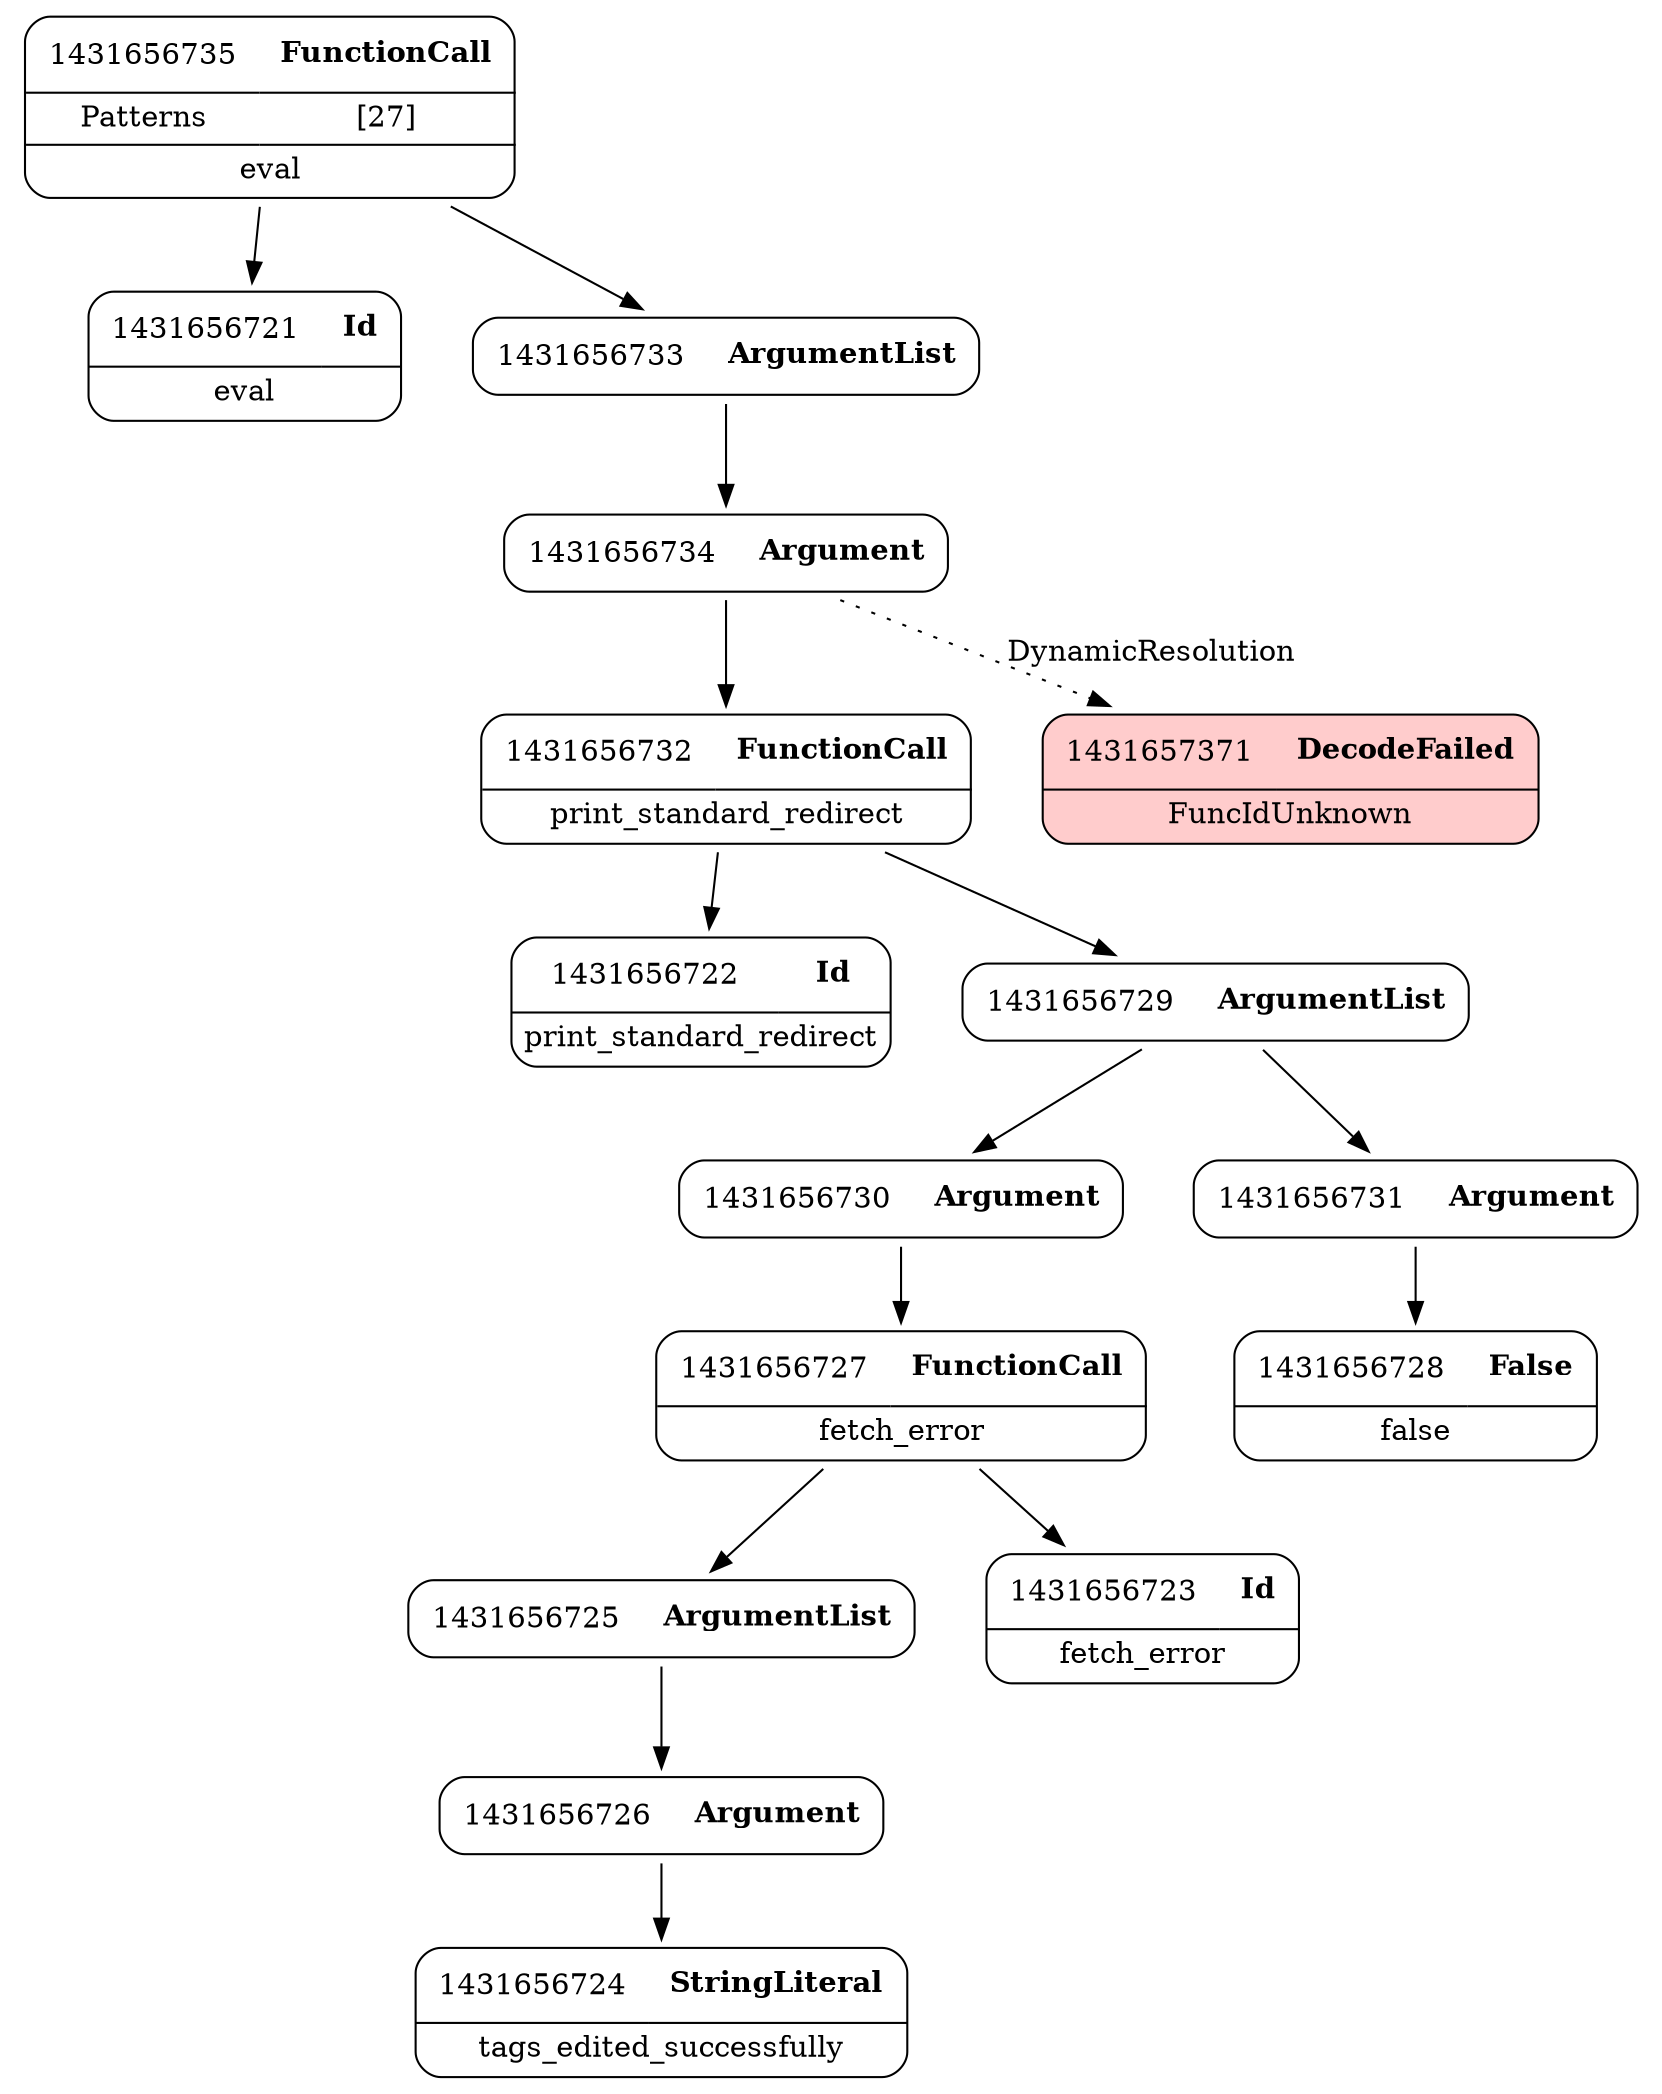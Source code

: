 digraph ast {
node [shape=none];
1431656725 [label=<<TABLE border='1' cellspacing='0' cellpadding='10' style='rounded' ><TR><TD border='0'>1431656725</TD><TD border='0'><B>ArgumentList</B></TD></TR></TABLE>>];
1431656725 -> 1431656726 [weight=2];
1431656724 [label=<<TABLE border='1' cellspacing='0' cellpadding='10' style='rounded' ><TR><TD border='0'>1431656724</TD><TD border='0'><B>StringLiteral</B></TD></TR><HR/><TR><TD border='0' cellpadding='5' colspan='2'>tags_edited_successfully</TD></TR></TABLE>>];
1431656727 [label=<<TABLE border='1' cellspacing='0' cellpadding='10' style='rounded' ><TR><TD border='0'>1431656727</TD><TD border='0'><B>FunctionCall</B></TD></TR><HR/><TR><TD border='0' cellpadding='5' colspan='2'>fetch_error</TD></TR></TABLE>>];
1431656727 -> 1431656723 [weight=2];
1431656727 -> 1431656725 [weight=2];
1431656726 [label=<<TABLE border='1' cellspacing='0' cellpadding='10' style='rounded' ><TR><TD border='0'>1431656726</TD><TD border='0'><B>Argument</B></TD></TR></TABLE>>];
1431656726 -> 1431656724 [weight=2];
1431656721 [label=<<TABLE border='1' cellspacing='0' cellpadding='10' style='rounded' ><TR><TD border='0'>1431656721</TD><TD border='0'><B>Id</B></TD></TR><HR/><TR><TD border='0' cellpadding='5' colspan='2'>eval</TD></TR></TABLE>>];
1431656723 [label=<<TABLE border='1' cellspacing='0' cellpadding='10' style='rounded' ><TR><TD border='0'>1431656723</TD><TD border='0'><B>Id</B></TD></TR><HR/><TR><TD border='0' cellpadding='5' colspan='2'>fetch_error</TD></TR></TABLE>>];
1431656722 [label=<<TABLE border='1' cellspacing='0' cellpadding='10' style='rounded' ><TR><TD border='0'>1431656722</TD><TD border='0'><B>Id</B></TD></TR><HR/><TR><TD border='0' cellpadding='5' colspan='2'>print_standard_redirect</TD></TR></TABLE>>];
1431656733 [label=<<TABLE border='1' cellspacing='0' cellpadding='10' style='rounded' ><TR><TD border='0'>1431656733</TD><TD border='0'><B>ArgumentList</B></TD></TR></TABLE>>];
1431656733 -> 1431656734 [weight=2];
1431656732 [label=<<TABLE border='1' cellspacing='0' cellpadding='10' style='rounded' ><TR><TD border='0'>1431656732</TD><TD border='0'><B>FunctionCall</B></TD></TR><HR/><TR><TD border='0' cellpadding='5' colspan='2'>print_standard_redirect</TD></TR></TABLE>>];
1431656732 -> 1431656722 [weight=2];
1431656732 -> 1431656729 [weight=2];
1431656735 [label=<<TABLE border='1' cellspacing='0' cellpadding='10' style='rounded' ><TR><TD border='0'>1431656735</TD><TD border='0'><B>FunctionCall</B></TD></TR><HR/><TR><TD border='0' cellpadding='5'>Patterns</TD><TD border='0' cellpadding='5'>[27]</TD></TR><HR/><TR><TD border='0' cellpadding='5' colspan='2'>eval</TD></TR></TABLE>>];
1431656735 -> 1431656721 [weight=2];
1431656735 -> 1431656733 [weight=2];
1431656734 [label=<<TABLE border='1' cellspacing='0' cellpadding='10' style='rounded' ><TR><TD border='0'>1431656734</TD><TD border='0'><B>Argument</B></TD></TR></TABLE>>];
1431656734 -> 1431656732 [weight=2];
1431656734 -> 1431657371 [style=dotted,label=DynamicResolution];
1431656729 [label=<<TABLE border='1' cellspacing='0' cellpadding='10' style='rounded' ><TR><TD border='0'>1431656729</TD><TD border='0'><B>ArgumentList</B></TD></TR></TABLE>>];
1431656729 -> 1431656730 [weight=2];
1431656729 -> 1431656731 [weight=2];
1431656728 [label=<<TABLE border='1' cellspacing='0' cellpadding='10' style='rounded' ><TR><TD border='0'>1431656728</TD><TD border='0'><B>False</B></TD></TR><HR/><TR><TD border='0' cellpadding='5' colspan='2'>false</TD></TR></TABLE>>];
1431656731 [label=<<TABLE border='1' cellspacing='0' cellpadding='10' style='rounded' ><TR><TD border='0'>1431656731</TD><TD border='0'><B>Argument</B></TD></TR></TABLE>>];
1431656731 -> 1431656728 [weight=2];
1431657371 [label=<<TABLE border='1' cellspacing='0' cellpadding='10' style='rounded' bgcolor='#FFCCCC' ><TR><TD border='0'>1431657371</TD><TD border='0'><B>DecodeFailed</B></TD></TR><HR/><TR><TD border='0' cellpadding='5' colspan='2'>FuncIdUnknown</TD></TR></TABLE>>];
1431656730 [label=<<TABLE border='1' cellspacing='0' cellpadding='10' style='rounded' ><TR><TD border='0'>1431656730</TD><TD border='0'><B>Argument</B></TD></TR></TABLE>>];
1431656730 -> 1431656727 [weight=2];
}
